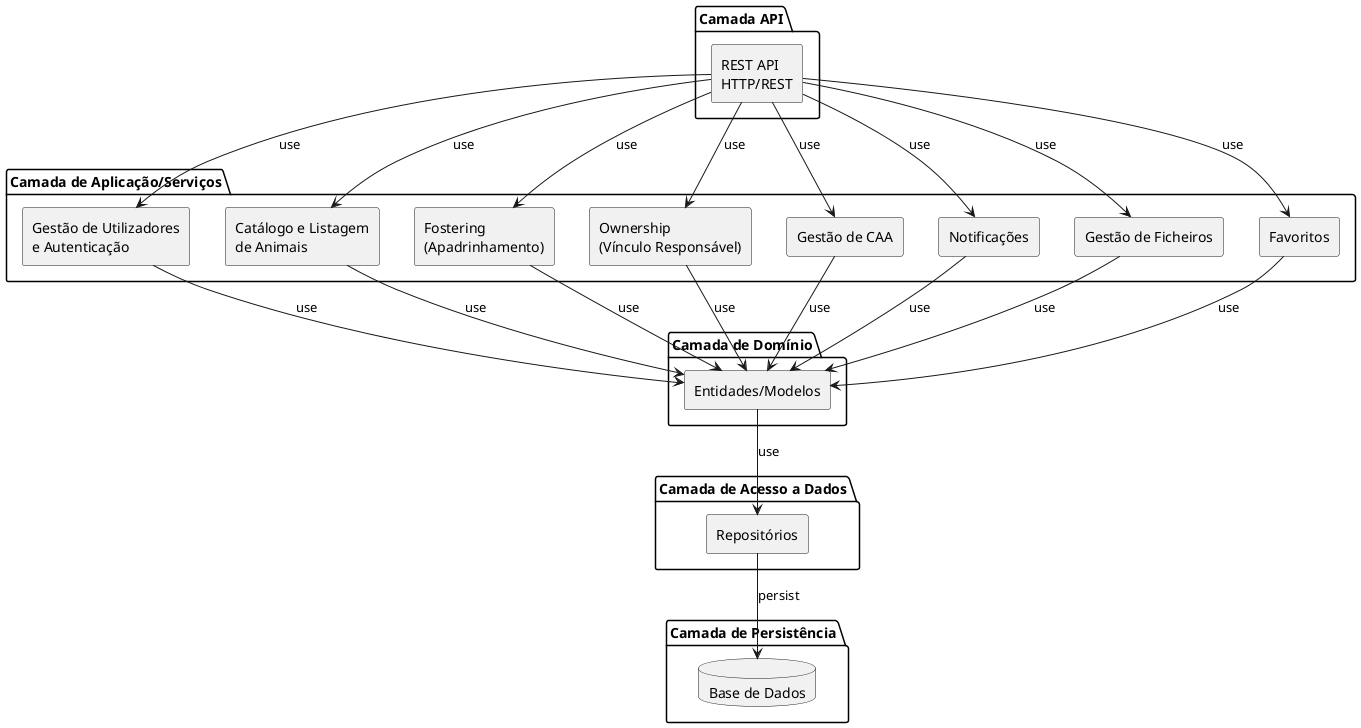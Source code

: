 @startuml
skinparam componentStyle rectangle

' ========== CAMADA API ==========
package "Camada API" {
  component [REST API\nHTTP/REST] as API
}

' ========== CAMADA DE APLICAÇÃO (Serviços) ==========
package "Camada de Aplicação/Serviços" {
  component [Gestão de Utilizadores\ne Autenticação] as GestaoUtilizadores
  component [Catálogo e Listagem\nde Animais] as CatalogoAnimais
  component [Fostering\n(Apadrinhamento)] as Fostering
  component [Ownership\n(Vínculo Responsável)] as Ownership
  component [Gestão de CAA] as GestaoCaa
  component [Notificações] as Notificacoes
  component [Gestão de Ficheiros] as GestaoFicheiros
  component [Favoritos] as Favoritos
}

' ========== CAMADA DE DOMÍNIO ==========
package "Camada de Domínio" {
  component [Entidades/Modelos] as Entidades
}

' ========== CAMADA DE ACESSO A DADOS ==========
package "Camada de Acesso a Dados" {
  component [Repositórios] as Repositorios
}

' ========== CAMADA DE PERSISTÊNCIA ==========
package "Camada de Persistência" {
  database "Base de Dados" as BD
}

' ========== RELAÇÕES ==========
API -down-> GestaoUtilizadores : use
API -down-> CatalogoAnimais : use
API -down-> Fostering : use
API -down-> Ownership : use
API -down-> GestaoCaa : use
API -down-> Notificacoes : use
API -down-> GestaoFicheiros : use
API -down-> Favoritos : use

GestaoUtilizadores -down-> Entidades : use
CatalogoAnimais -down-> Entidades : use
Fostering -down-> Entidades : use
Ownership -down-> Entidades : use
GestaoCaa -down-> Entidades : use
Notificacoes -down-> Entidades : use
GestaoFicheiros -down-> Entidades : use
Favoritos -down-> Entidades : use

Entidades -down-> Repositorios : use

Repositorios -down-> BD : persist
@enduml
